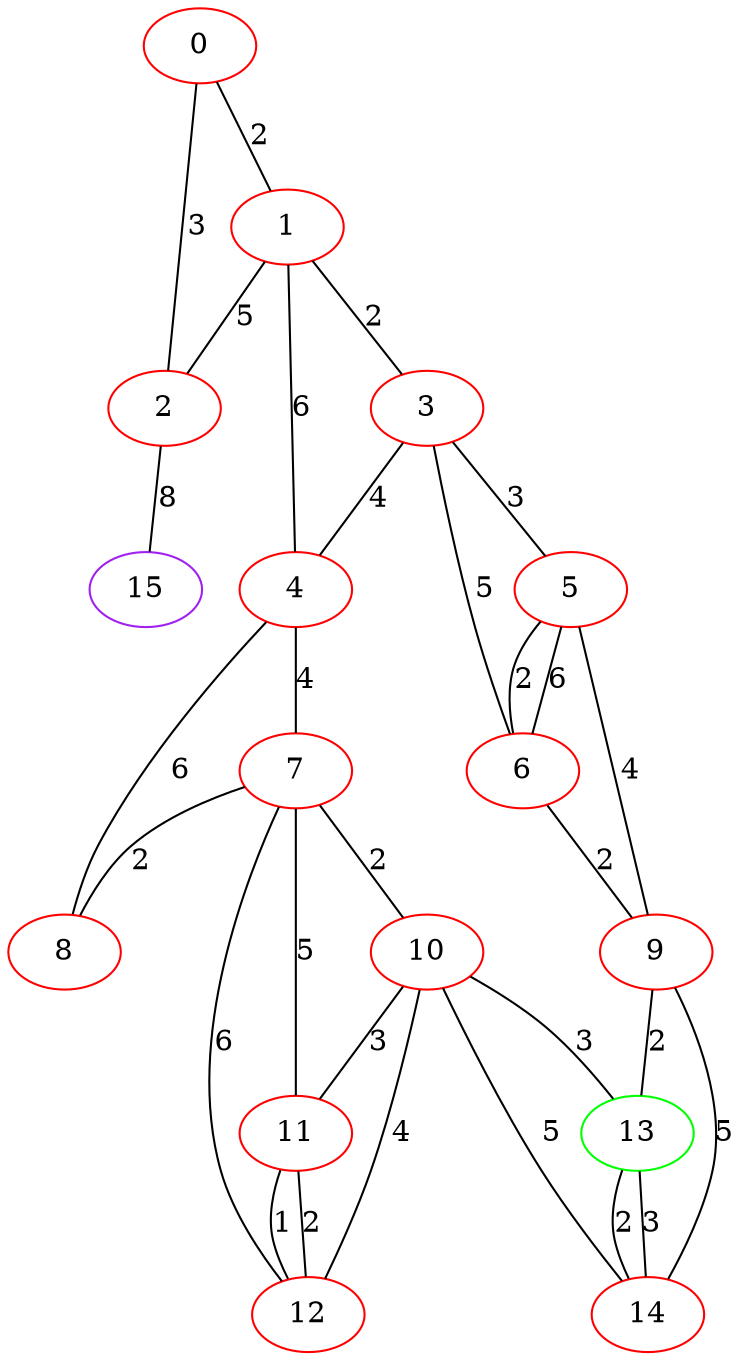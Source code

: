 graph "" {
0 [color=red, weight=1];
1 [color=red, weight=1];
2 [color=red, weight=1];
3 [color=red, weight=1];
4 [color=red, weight=1];
5 [color=red, weight=1];
6 [color=red, weight=1];
7 [color=red, weight=1];
8 [color=red, weight=1];
9 [color=red, weight=1];
10 [color=red, weight=1];
11 [color=red, weight=1];
12 [color=red, weight=1];
13 [color=green, weight=2];
14 [color=red, weight=1];
15 [color=purple, weight=4];
0 -- 1  [key=0, label=2];
0 -- 2  [key=0, label=3];
1 -- 2  [key=0, label=5];
1 -- 3  [key=0, label=2];
1 -- 4  [key=0, label=6];
2 -- 15  [key=0, label=8];
3 -- 4  [key=0, label=4];
3 -- 5  [key=0, label=3];
3 -- 6  [key=0, label=5];
4 -- 8  [key=0, label=6];
4 -- 7  [key=0, label=4];
5 -- 9  [key=0, label=4];
5 -- 6  [key=0, label=6];
5 -- 6  [key=1, label=2];
6 -- 9  [key=0, label=2];
7 -- 8  [key=0, label=2];
7 -- 12  [key=0, label=6];
7 -- 10  [key=0, label=2];
7 -- 11  [key=0, label=5];
9 -- 13  [key=0, label=2];
9 -- 14  [key=0, label=5];
10 -- 11  [key=0, label=3];
10 -- 12  [key=0, label=4];
10 -- 13  [key=0, label=3];
10 -- 14  [key=0, label=5];
11 -- 12  [key=0, label=2];
11 -- 12  [key=1, label=1];
13 -- 14  [key=0, label=3];
13 -- 14  [key=1, label=2];
}
